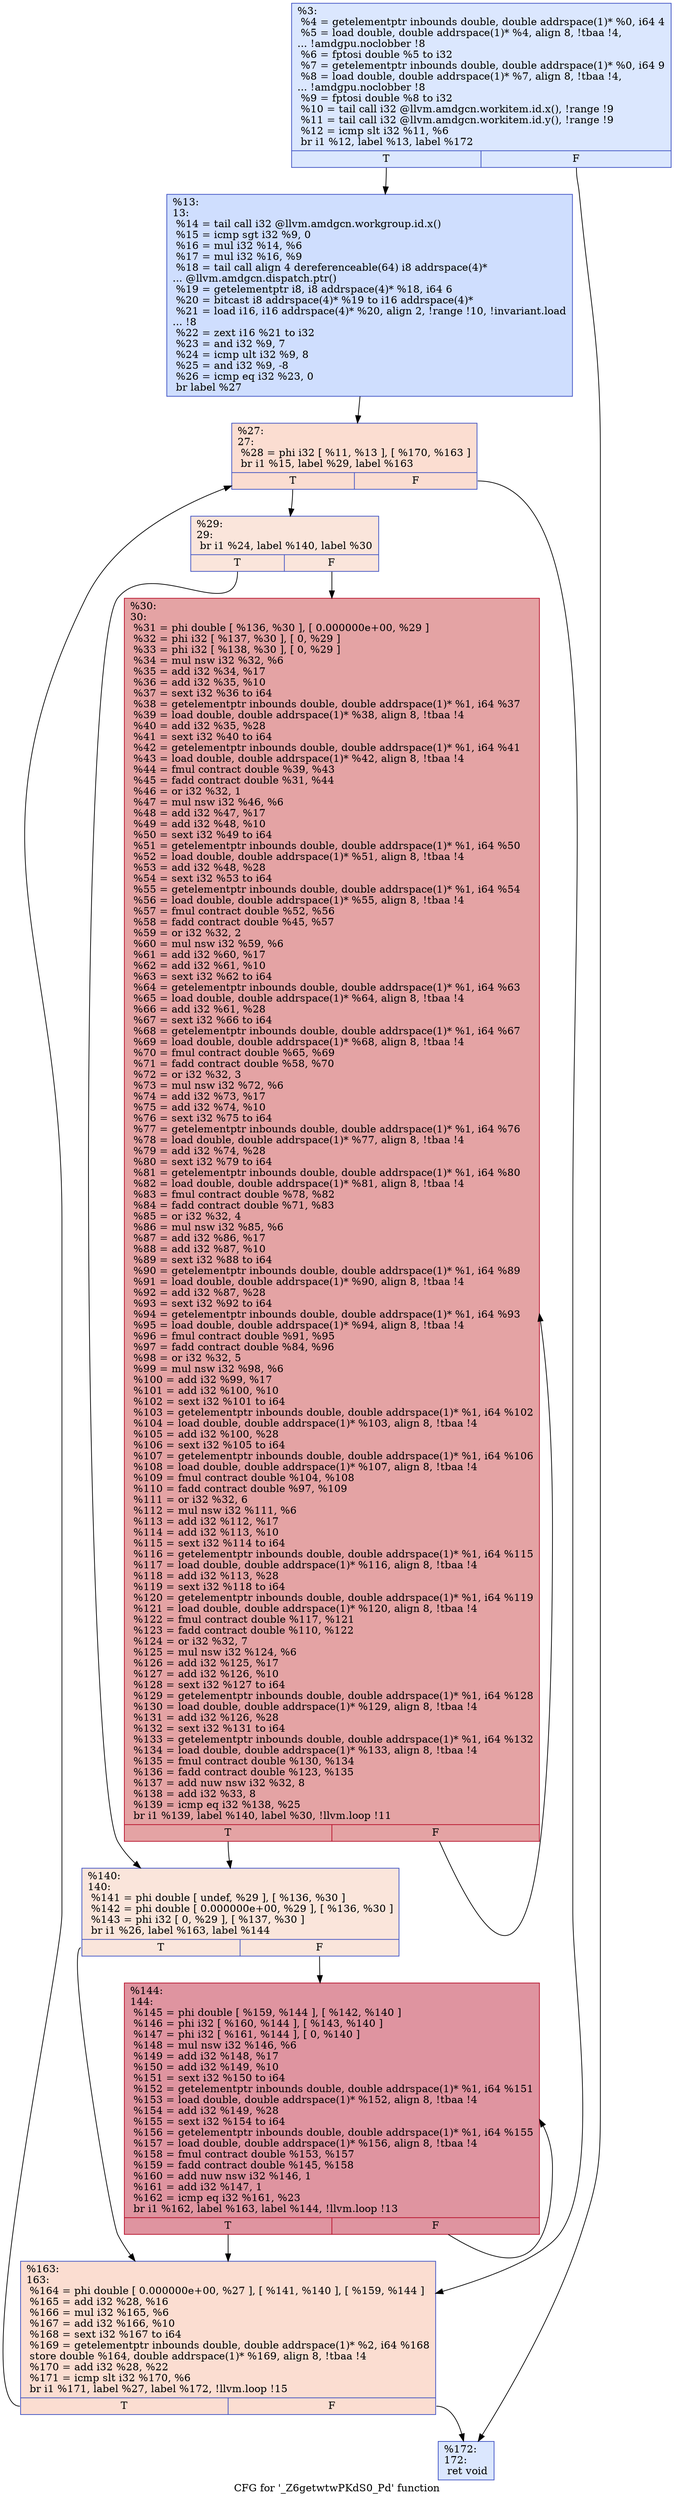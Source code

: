 digraph "CFG for '_Z6getwtwPKdS0_Pd' function" {
	label="CFG for '_Z6getwtwPKdS0_Pd' function";

	Node0x56f1b60 [shape=record,color="#3d50c3ff", style=filled, fillcolor="#aec9fc70",label="{%3:\l  %4 = getelementptr inbounds double, double addrspace(1)* %0, i64 4\l  %5 = load double, double addrspace(1)* %4, align 8, !tbaa !4,\l... !amdgpu.noclobber !8\l  %6 = fptosi double %5 to i32\l  %7 = getelementptr inbounds double, double addrspace(1)* %0, i64 9\l  %8 = load double, double addrspace(1)* %7, align 8, !tbaa !4,\l... !amdgpu.noclobber !8\l  %9 = fptosi double %8 to i32\l  %10 = tail call i32 @llvm.amdgcn.workitem.id.x(), !range !9\l  %11 = tail call i32 @llvm.amdgcn.workitem.id.y(), !range !9\l  %12 = icmp slt i32 %11, %6\l  br i1 %12, label %13, label %172\l|{<s0>T|<s1>F}}"];
	Node0x56f1b60:s0 -> Node0x56f4a70;
	Node0x56f1b60:s1 -> Node0x56f4b00;
	Node0x56f4a70 [shape=record,color="#3d50c3ff", style=filled, fillcolor="#93b5fe70",label="{%13:\l13:                                               \l  %14 = tail call i32 @llvm.amdgcn.workgroup.id.x()\l  %15 = icmp sgt i32 %9, 0\l  %16 = mul i32 %14, %6\l  %17 = mul i32 %16, %9\l  %18 = tail call align 4 dereferenceable(64) i8 addrspace(4)*\l... @llvm.amdgcn.dispatch.ptr()\l  %19 = getelementptr i8, i8 addrspace(4)* %18, i64 6\l  %20 = bitcast i8 addrspace(4)* %19 to i16 addrspace(4)*\l  %21 = load i16, i16 addrspace(4)* %20, align 2, !range !10, !invariant.load\l... !8\l  %22 = zext i16 %21 to i32\l  %23 = and i32 %9, 7\l  %24 = icmp ult i32 %9, 8\l  %25 = and i32 %9, -8\l  %26 = icmp eq i32 %23, 0\l  br label %27\l}"];
	Node0x56f4a70 -> Node0x56f5940;
	Node0x56f5940 [shape=record,color="#3d50c3ff", style=filled, fillcolor="#f7b39670",label="{%27:\l27:                                               \l  %28 = phi i32 [ %11, %13 ], [ %170, %163 ]\l  br i1 %15, label %29, label %163\l|{<s0>T|<s1>F}}"];
	Node0x56f5940:s0 -> Node0x56f5bb0;
	Node0x56f5940:s1 -> Node0x56f5a70;
	Node0x56f5bb0 [shape=record,color="#3d50c3ff", style=filled, fillcolor="#f4c5ad70",label="{%29:\l29:                                               \l  br i1 %24, label %140, label %30\l|{<s0>T|<s1>F}}"];
	Node0x56f5bb0:s0 -> Node0x56f5cf0;
	Node0x56f5bb0:s1 -> Node0x56f5d40;
	Node0x56f5d40 [shape=record,color="#b70d28ff", style=filled, fillcolor="#c32e3170",label="{%30:\l30:                                               \l  %31 = phi double [ %136, %30 ], [ 0.000000e+00, %29 ]\l  %32 = phi i32 [ %137, %30 ], [ 0, %29 ]\l  %33 = phi i32 [ %138, %30 ], [ 0, %29 ]\l  %34 = mul nsw i32 %32, %6\l  %35 = add i32 %34, %17\l  %36 = add i32 %35, %10\l  %37 = sext i32 %36 to i64\l  %38 = getelementptr inbounds double, double addrspace(1)* %1, i64 %37\l  %39 = load double, double addrspace(1)* %38, align 8, !tbaa !4\l  %40 = add i32 %35, %28\l  %41 = sext i32 %40 to i64\l  %42 = getelementptr inbounds double, double addrspace(1)* %1, i64 %41\l  %43 = load double, double addrspace(1)* %42, align 8, !tbaa !4\l  %44 = fmul contract double %39, %43\l  %45 = fadd contract double %31, %44\l  %46 = or i32 %32, 1\l  %47 = mul nsw i32 %46, %6\l  %48 = add i32 %47, %17\l  %49 = add i32 %48, %10\l  %50 = sext i32 %49 to i64\l  %51 = getelementptr inbounds double, double addrspace(1)* %1, i64 %50\l  %52 = load double, double addrspace(1)* %51, align 8, !tbaa !4\l  %53 = add i32 %48, %28\l  %54 = sext i32 %53 to i64\l  %55 = getelementptr inbounds double, double addrspace(1)* %1, i64 %54\l  %56 = load double, double addrspace(1)* %55, align 8, !tbaa !4\l  %57 = fmul contract double %52, %56\l  %58 = fadd contract double %45, %57\l  %59 = or i32 %32, 2\l  %60 = mul nsw i32 %59, %6\l  %61 = add i32 %60, %17\l  %62 = add i32 %61, %10\l  %63 = sext i32 %62 to i64\l  %64 = getelementptr inbounds double, double addrspace(1)* %1, i64 %63\l  %65 = load double, double addrspace(1)* %64, align 8, !tbaa !4\l  %66 = add i32 %61, %28\l  %67 = sext i32 %66 to i64\l  %68 = getelementptr inbounds double, double addrspace(1)* %1, i64 %67\l  %69 = load double, double addrspace(1)* %68, align 8, !tbaa !4\l  %70 = fmul contract double %65, %69\l  %71 = fadd contract double %58, %70\l  %72 = or i32 %32, 3\l  %73 = mul nsw i32 %72, %6\l  %74 = add i32 %73, %17\l  %75 = add i32 %74, %10\l  %76 = sext i32 %75 to i64\l  %77 = getelementptr inbounds double, double addrspace(1)* %1, i64 %76\l  %78 = load double, double addrspace(1)* %77, align 8, !tbaa !4\l  %79 = add i32 %74, %28\l  %80 = sext i32 %79 to i64\l  %81 = getelementptr inbounds double, double addrspace(1)* %1, i64 %80\l  %82 = load double, double addrspace(1)* %81, align 8, !tbaa !4\l  %83 = fmul contract double %78, %82\l  %84 = fadd contract double %71, %83\l  %85 = or i32 %32, 4\l  %86 = mul nsw i32 %85, %6\l  %87 = add i32 %86, %17\l  %88 = add i32 %87, %10\l  %89 = sext i32 %88 to i64\l  %90 = getelementptr inbounds double, double addrspace(1)* %1, i64 %89\l  %91 = load double, double addrspace(1)* %90, align 8, !tbaa !4\l  %92 = add i32 %87, %28\l  %93 = sext i32 %92 to i64\l  %94 = getelementptr inbounds double, double addrspace(1)* %1, i64 %93\l  %95 = load double, double addrspace(1)* %94, align 8, !tbaa !4\l  %96 = fmul contract double %91, %95\l  %97 = fadd contract double %84, %96\l  %98 = or i32 %32, 5\l  %99 = mul nsw i32 %98, %6\l  %100 = add i32 %99, %17\l  %101 = add i32 %100, %10\l  %102 = sext i32 %101 to i64\l  %103 = getelementptr inbounds double, double addrspace(1)* %1, i64 %102\l  %104 = load double, double addrspace(1)* %103, align 8, !tbaa !4\l  %105 = add i32 %100, %28\l  %106 = sext i32 %105 to i64\l  %107 = getelementptr inbounds double, double addrspace(1)* %1, i64 %106\l  %108 = load double, double addrspace(1)* %107, align 8, !tbaa !4\l  %109 = fmul contract double %104, %108\l  %110 = fadd contract double %97, %109\l  %111 = or i32 %32, 6\l  %112 = mul nsw i32 %111, %6\l  %113 = add i32 %112, %17\l  %114 = add i32 %113, %10\l  %115 = sext i32 %114 to i64\l  %116 = getelementptr inbounds double, double addrspace(1)* %1, i64 %115\l  %117 = load double, double addrspace(1)* %116, align 8, !tbaa !4\l  %118 = add i32 %113, %28\l  %119 = sext i32 %118 to i64\l  %120 = getelementptr inbounds double, double addrspace(1)* %1, i64 %119\l  %121 = load double, double addrspace(1)* %120, align 8, !tbaa !4\l  %122 = fmul contract double %117, %121\l  %123 = fadd contract double %110, %122\l  %124 = or i32 %32, 7\l  %125 = mul nsw i32 %124, %6\l  %126 = add i32 %125, %17\l  %127 = add i32 %126, %10\l  %128 = sext i32 %127 to i64\l  %129 = getelementptr inbounds double, double addrspace(1)* %1, i64 %128\l  %130 = load double, double addrspace(1)* %129, align 8, !tbaa !4\l  %131 = add i32 %126, %28\l  %132 = sext i32 %131 to i64\l  %133 = getelementptr inbounds double, double addrspace(1)* %1, i64 %132\l  %134 = load double, double addrspace(1)* %133, align 8, !tbaa !4\l  %135 = fmul contract double %130, %134\l  %136 = fadd contract double %123, %135\l  %137 = add nuw nsw i32 %32, 8\l  %138 = add i32 %33, 8\l  %139 = icmp eq i32 %138, %25\l  br i1 %139, label %140, label %30, !llvm.loop !11\l|{<s0>T|<s1>F}}"];
	Node0x56f5d40:s0 -> Node0x56f5cf0;
	Node0x56f5d40:s1 -> Node0x56f5d40;
	Node0x56f5cf0 [shape=record,color="#3d50c3ff", style=filled, fillcolor="#f4c5ad70",label="{%140:\l140:                                              \l  %141 = phi double [ undef, %29 ], [ %136, %30 ]\l  %142 = phi double [ 0.000000e+00, %29 ], [ %136, %30 ]\l  %143 = phi i32 [ 0, %29 ], [ %137, %30 ]\l  br i1 %26, label %163, label %144\l|{<s0>T|<s1>F}}"];
	Node0x56f5cf0:s0 -> Node0x56f5a70;
	Node0x56f5cf0:s1 -> Node0x56fb460;
	Node0x56fb460 [shape=record,color="#b70d28ff", style=filled, fillcolor="#b70d2870",label="{%144:\l144:                                              \l  %145 = phi double [ %159, %144 ], [ %142, %140 ]\l  %146 = phi i32 [ %160, %144 ], [ %143, %140 ]\l  %147 = phi i32 [ %161, %144 ], [ 0, %140 ]\l  %148 = mul nsw i32 %146, %6\l  %149 = add i32 %148, %17\l  %150 = add i32 %149, %10\l  %151 = sext i32 %150 to i64\l  %152 = getelementptr inbounds double, double addrspace(1)* %1, i64 %151\l  %153 = load double, double addrspace(1)* %152, align 8, !tbaa !4\l  %154 = add i32 %149, %28\l  %155 = sext i32 %154 to i64\l  %156 = getelementptr inbounds double, double addrspace(1)* %1, i64 %155\l  %157 = load double, double addrspace(1)* %156, align 8, !tbaa !4\l  %158 = fmul contract double %153, %157\l  %159 = fadd contract double %145, %158\l  %160 = add nuw nsw i32 %146, 1\l  %161 = add i32 %147, 1\l  %162 = icmp eq i32 %161, %23\l  br i1 %162, label %163, label %144, !llvm.loop !13\l|{<s0>T|<s1>F}}"];
	Node0x56fb460:s0 -> Node0x56f5a70;
	Node0x56fb460:s1 -> Node0x56fb460;
	Node0x56f5a70 [shape=record,color="#3d50c3ff", style=filled, fillcolor="#f7b39670",label="{%163:\l163:                                              \l  %164 = phi double [ 0.000000e+00, %27 ], [ %141, %140 ], [ %159, %144 ]\l  %165 = add i32 %28, %16\l  %166 = mul i32 %165, %6\l  %167 = add i32 %166, %10\l  %168 = sext i32 %167 to i64\l  %169 = getelementptr inbounds double, double addrspace(1)* %2, i64 %168\l  store double %164, double addrspace(1)* %169, align 8, !tbaa !4\l  %170 = add i32 %28, %22\l  %171 = icmp slt i32 %170, %6\l  br i1 %171, label %27, label %172, !llvm.loop !15\l|{<s0>T|<s1>F}}"];
	Node0x56f5a70:s0 -> Node0x56f5940;
	Node0x56f5a70:s1 -> Node0x56f4b00;
	Node0x56f4b00 [shape=record,color="#3d50c3ff", style=filled, fillcolor="#aec9fc70",label="{%172:\l172:                                              \l  ret void\l}"];
}

